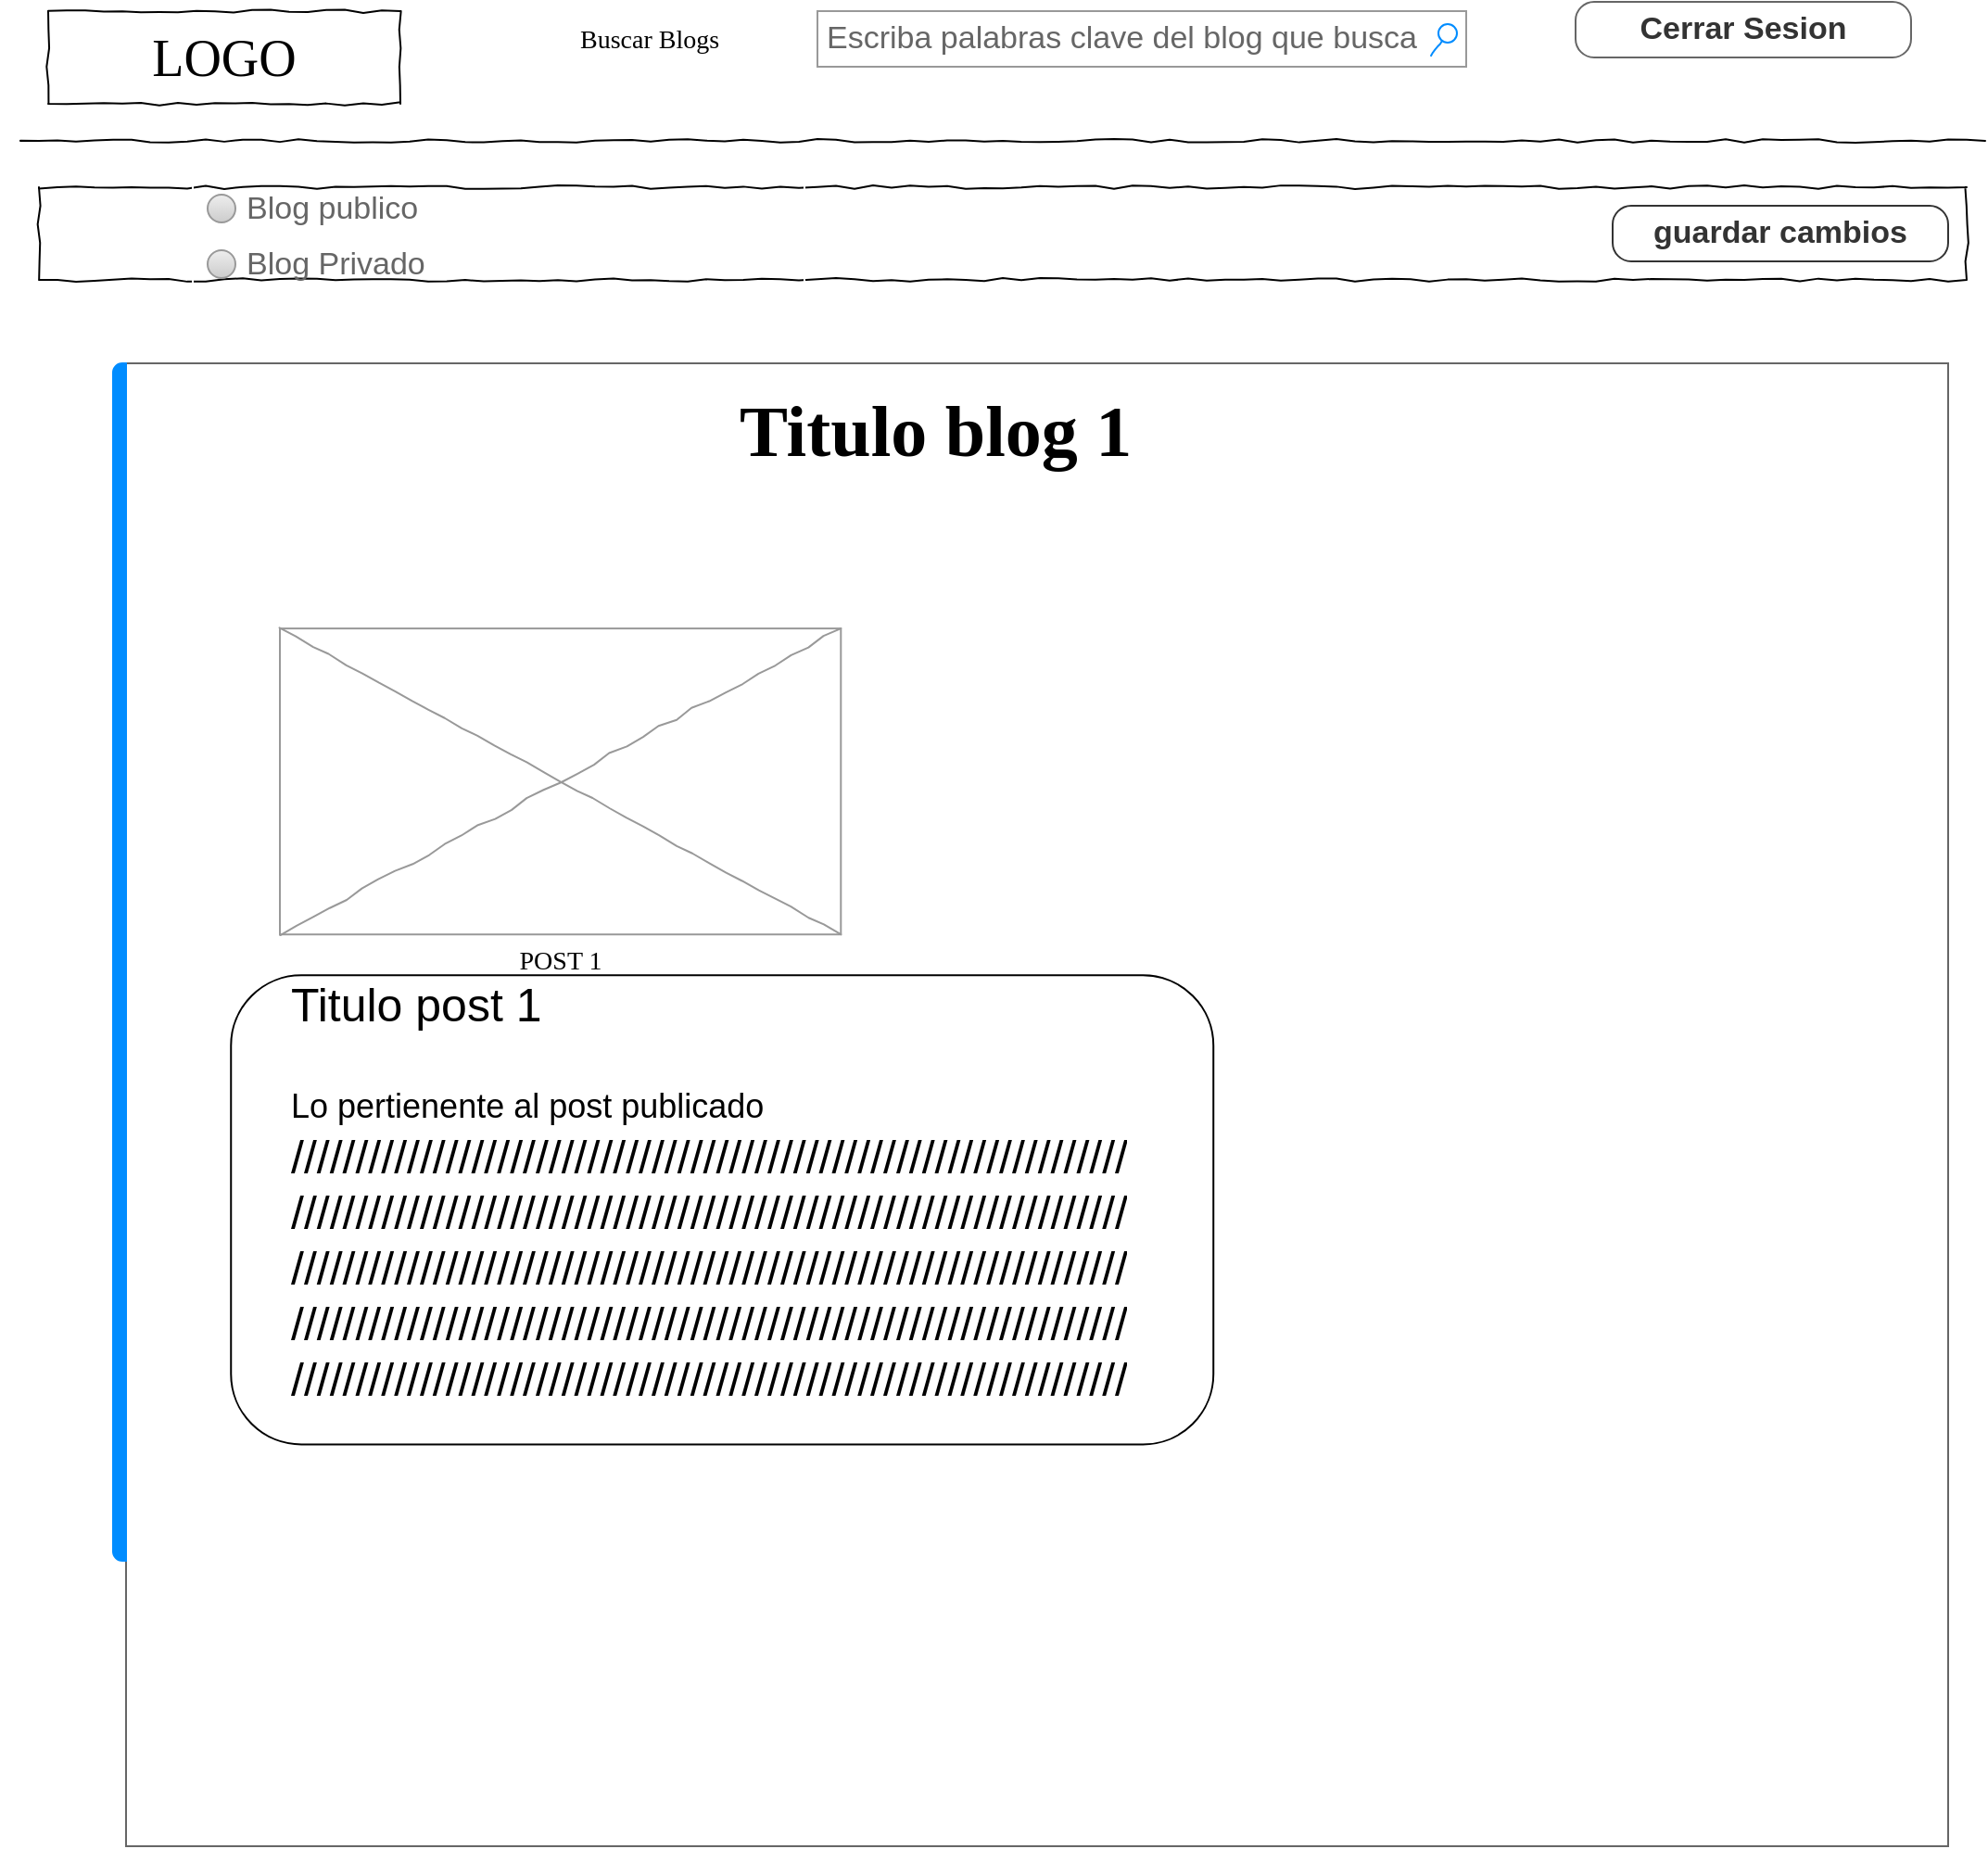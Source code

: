 <mxfile version="14.0.1" type="github">
  <diagram name="Page-1" id="03018318-947c-dd8e-b7a3-06fadd420f32">
    <mxGraphModel dx="1447" dy="798" grid="1" gridSize="10" guides="1" tooltips="1" connect="1" arrows="1" fold="1" page="1" pageScale="1" pageWidth="1100" pageHeight="850" background="#ffffff" math="0" shadow="0">
      <root>
        <mxCell id="0" />
        <mxCell id="1" parent="0" />
        <mxCell id="677b7b8949515195-2" value="LOGO" style="whiteSpace=wrap;html=1;rounded=0;shadow=0;labelBackgroundColor=none;strokeWidth=1;fontFamily=Verdana;fontSize=28;align=center;comic=1;" parent="1" vertex="1">
          <mxGeometry x="35" y="30" width="190" height="50" as="geometry" />
        </mxCell>
        <mxCell id="677b7b8949515195-3" value="Escriba palabras clave del blog que busca" style="strokeWidth=1;shadow=0;dashed=0;align=center;html=1;shape=mxgraph.mockup.forms.searchBox;strokeColor=#999999;mainText=;strokeColor2=#008cff;fontColor=#666666;fontSize=17;align=left;spacingLeft=3;rounded=0;labelBackgroundColor=none;comic=1;" parent="1" vertex="1">
          <mxGeometry x="450" y="30" width="350" height="30" as="geometry" />
        </mxCell>
        <mxCell id="677b7b8949515195-6" value="Buscar Blogs" style="text;html=1;points=[];align=left;verticalAlign=top;spacingTop=-4;fontSize=14;fontFamily=Verdana;" parent="1" vertex="1">
          <mxGeometry x="320" y="35" width="60" height="20" as="geometry" />
        </mxCell>
        <mxCell id="677b7b8949515195-9" value="" style="line;strokeWidth=1;html=1;rounded=0;shadow=0;labelBackgroundColor=none;fillColor=none;fontFamily=Verdana;fontSize=14;fontColor=#000000;align=center;comic=1;" parent="1" vertex="1">
          <mxGeometry x="20" y="95" width="1060" height="10" as="geometry" />
        </mxCell>
        <mxCell id="677b7b8949515195-10" value="" style="whiteSpace=wrap;html=1;rounded=0;shadow=0;labelBackgroundColor=none;strokeWidth=1;fillColor=none;fontFamily=Verdana;fontSize=12;align=center;comic=1;" parent="1" vertex="1">
          <mxGeometry x="30" y="125" width="1040" height="50" as="geometry" />
        </mxCell>
        <mxCell id="F0CbB1kp5sL9p8T1bUaQ-2" value="" style="strokeWidth=1;shadow=0;dashed=0;align=center;html=1;shape=mxgraph.mockup.containers.marginRect2;rectMarginLeft=67;strokeColor=#666666;gradientColor=none;sketch=0;" parent="1" vertex="1">
          <mxGeometry x="10" y="220" width="1050" height="800" as="geometry" />
        </mxCell>
        <mxCell id="F0CbB1kp5sL9p8T1bUaQ-6" value="" style="strokeWidth=1;shadow=0;dashed=0;align=center;html=1;shape=mxgraph.mockup.containers.leftButton;rSize=5;strokeColor=#008cff;fillColor=#008cff;resizeHeight=1;movable=0;deletable=0;" parent="F0CbB1kp5sL9p8T1bUaQ-2" vertex="1">
          <mxGeometry width="7" height="645.942" relative="1" as="geometry">
            <mxPoint x="60" as="offset" />
          </mxGeometry>
        </mxCell>
        <mxCell id="677b7b8949515195-16" value="POST 1" style="verticalLabelPosition=bottom;shadow=0;dashed=0;align=center;html=1;verticalAlign=top;strokeWidth=1;shape=mxgraph.mockup.graphics.simpleIcon;strokeColor=#999999;rounded=0;labelBackgroundColor=none;fontFamily=Verdana;fontSize=14;fontColor=#000000;comic=1;" parent="F0CbB1kp5sL9p8T1bUaQ-2" vertex="1">
          <mxGeometry x="149.999" y="143.054" width="302.647" height="165.062" as="geometry" />
        </mxCell>
        <mxCell id="677b7b8949515195-45" value="Titulo blog 1" style="text;html=1;points=[];align=left;verticalAlign=top;spacingTop=-4;fontSize=39;fontFamily=Verdana;fontStyle=1" parent="F0CbB1kp5sL9p8T1bUaQ-2" vertex="1">
          <mxGeometry x="396.373" y="11.004" width="257.25" height="22.008" as="geometry" />
        </mxCell>
        <mxCell id="ebkY8OAcoP3Nv7C0QJ5u-3" value="" style="rounded=1;whiteSpace=wrap;html=1;fontSize=39;fillColor=none;" parent="F0CbB1kp5sL9p8T1bUaQ-2" vertex="1">
          <mxGeometry x="123.62" y="330.124" width="530" height="253.095" as="geometry" />
        </mxCell>
        <mxCell id="ebkY8OAcoP3Nv7C0QJ5u-2" value="&lt;div&gt;Titulo post 1&lt;/div&gt;&lt;div&gt;&lt;br&gt;&lt;/div&gt;&lt;div style=&quot;font-size: 18px&quot;&gt;Lo pertienente al post publicado&lt;br&gt;&lt;/div&gt;&lt;div&gt;/////////////////////////////////////////////////////////////////&lt;/div&gt;&lt;div&gt;/////////////////////////////////////////////////////////////////&lt;br&gt;/////////////////////////////////////////////////////////////////&lt;br&gt;/////////////////////////////////////////////////////////////////&lt;br&gt;/////////////////////////////////////////////////////////////////&lt;/div&gt;" style="text;html=1;strokeColor=none;fillColor=none;spacing=5;spacingTop=-20;whiteSpace=wrap;overflow=hidden;rounded=0;fontSize=25;" parent="F0CbB1kp5sL9p8T1bUaQ-2" vertex="1">
          <mxGeometry x="151" y="341.128" width="490" height="242.091" as="geometry" />
        </mxCell>
        <mxCell id="F0CbB1kp5sL9p8T1bUaQ-42" value="guardar cambios" style="strokeWidth=1;shadow=0;dashed=0;align=center;html=1;shape=mxgraph.mockup.buttons.button;mainText=;buttonStyle=round;fontSize=17;fontStyle=1;whiteSpace=wrap;sketch=0;strokeColor=#333333;fontColor=#333333;fillColor=#FFFFFF;" parent="1" vertex="1">
          <mxGeometry x="879" y="135" width="181" height="30" as="geometry" />
        </mxCell>
        <mxCell id="F0CbB1kp5sL9p8T1bUaQ-44" value="Cerrar Sesion" style="strokeWidth=1;shadow=0;dashed=0;align=center;html=1;shape=mxgraph.mockup.buttons.button;mainText=;buttonStyle=round;fontSize=17;fontStyle=1;whiteSpace=wrap;sketch=0;strokeColor=#666666;fontColor=#333333;fillColor=#FFFFFF;" parent="1" vertex="1">
          <mxGeometry x="859" y="25" width="181" height="30" as="geometry" />
        </mxCell>
        <mxCell id="voHVwSBIgJdOrN0lmfMs-8" value="" style="strokeWidth=1;shadow=0;dashed=0;align=center;html=1;shape=mxgraph.mockup.forms.rrect;rSize=0;recursiveResize=0;fontSize=39;fontColor=#333333;fillColor=none;strokeColor=#FFFFFF;" vertex="1" parent="1">
          <mxGeometry x="113" y="121.5" width="330" height="67" as="geometry" />
        </mxCell>
        <mxCell id="voHVwSBIgJdOrN0lmfMs-9" value="Blog publico" style="shape=ellipse;rSize=0;fillColor=#eeeeee;strokeColor=#999999;gradientColor=#cccccc;html=1;align=left;spacingLeft=4;fontSize=17;fontColor=#666666;labelPosition=right;" vertex="1" parent="voHVwSBIgJdOrN0lmfMs-8">
          <mxGeometry x="8" y="7.5" width="15" height="15" as="geometry" />
        </mxCell>
        <mxCell id="voHVwSBIgJdOrN0lmfMs-10" value="Blog Privado" style="shape=ellipse;rSize=0;fillColor=#eeeeee;strokeColor=#999999;gradientColor=#cccccc;html=1;align=left;spacingLeft=4;fontSize=17;fontColor=#666666;labelPosition=right;" vertex="1" parent="voHVwSBIgJdOrN0lmfMs-8">
          <mxGeometry x="8" y="37.5" width="15" height="15" as="geometry" />
        </mxCell>
      </root>
    </mxGraphModel>
  </diagram>
</mxfile>
